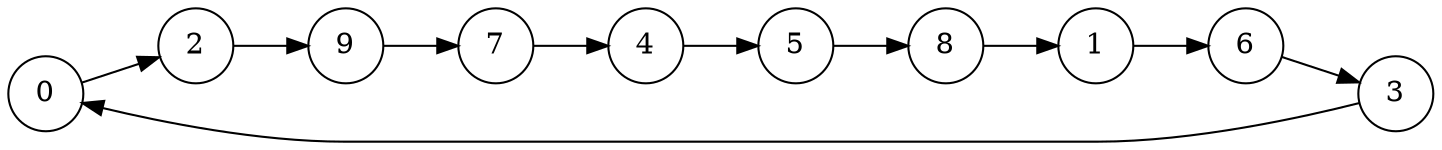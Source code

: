 digraph {
rankdir = LR;
node [shape = circle];
"0" -> "2"
"1" -> "6"
"2" -> "9"
"3" -> "0"
"4" -> "5"
"5" -> "8"
"6" -> "3"
"7" -> "4"
"8" -> "1"
"9" -> "7"
}

